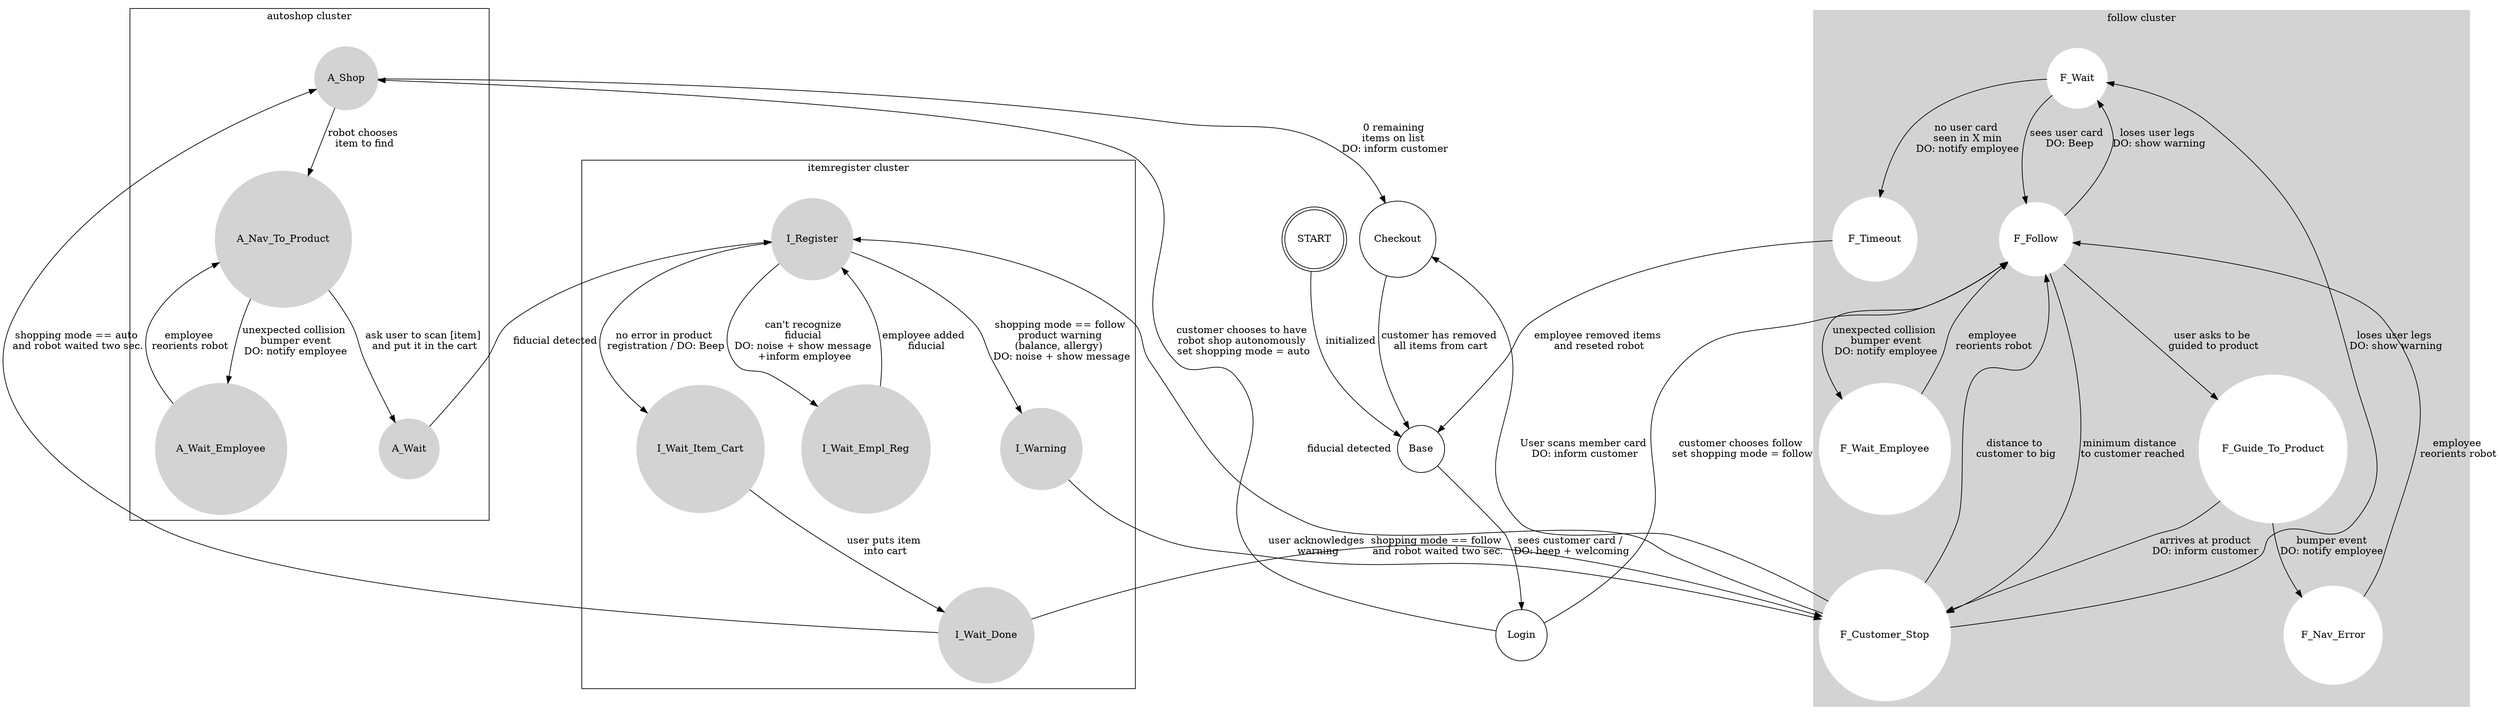 digraph finite_state_machine {
    // VISUAL OPTIONS
    //  splines=line; // force straight line edges

    node [shape = doublecircle]; START; // indicate Base=start state
    node [shape = circle];

    // FOLLOW
    subgraph cluster_follow {
        label = "follow cluster";
        node [style=filled, color=white];
        style=filled;
        color=lightgrey;
        F_Wait -> F_Follow [ label = "sees user card \ \nDO: Beep" ];
        F_Wait -> F_Timeout [ label = "no user card \nseen in X min\nDO: notify employee" ];
        
        F_Follow -> F_Customer_Stop [ label = "minimum distance  \nto customer reached" ]
        F_Follow -> F_Wait [ label = "loses user legs \nDO: show warning" ];
        F_Follow -> F_Guide_To_Product [ label = "user asks to be \nguided to product" ];
        F_Follow -> F_Wait_Employee  [ label = "unexpected collision \nbumper event\nDO: notify employee" ];
        F_Customer_Stop -> F_Follow [ label = "distance to \ncustomer to big"]
        F_Customer_Stop -> F_Wait [ label = "loses user legs \nDO: show warning" ];
        
        F_Guide_To_Product -> F_Nav_Error [ label = "bumper event\nDO: notify employee" ];
        F_Guide_To_Product -> F_Customer_Stop [ label = "arrives at product\nDO: inform customer" ];
        
        F_Nav_Error -> F_Follow [ label = "employee \nreorients robot" ];
        F_Wait_Employee -> F_Follow [ label = "employee \nreorients robot" ];
    }

    // AUTOSHOPPER
    subgraph cluster_autoshop {
        label = "autoshop cluster";
        node [style=filled, color=lightgrey];
        A_Shop -> A_Nav_To_Product [ label = "robot chooses \nitem to find" ];
        A_Nav_To_Product -> A_Wait [ label = "ask user to scan [item] \nand put it in the cart" ];
        A_Nav_To_Product -> A_Wait_Employee [ label = "unexpected collision \nbumper event\nDO: notify employee" ];
        A_Wait_Employee -> A_Nav_To_Product [ label = "employee \nreorients robot" ];
    }
    
    // ITEMDETECTION
    subgraph cluster_itemregister {
        label = "itemregister cluster";
        node [style=filled, color=lightgrey]; 
        F_Customer_Stop -> I_Register [ label = "fiducial detected"]
        A_Wait -> I_Register [ label = "fiducial detected" ];
        I_Register -> I_Wait_Empl_Reg [ label = "can't recognize \nfiducial \nDO: noise + show message \n+inform employee" ];
        I_Wait_Empl_Reg -> I_Register [ label = "employee added \n fiducial" ];
        I_Register -> I_Wait_Item_Cart [ label = "no error in product \nregistration / DO: Beep"]
        I_Wait_Item_Cart -> I_Wait_Done [ label = "user puts item \ninto cart" ];
        I_Register -> I_Warning [ label = "shopping mode == follow \nproduct warning \n(balance, allergy) \ \nDO: noise + show message" ];
        I_Wait_Done -> A_Shop [ label = "shopping mode == auto \nand robot waited two sec." ];
        I_Wait_Done -> F_Customer_Stop [ label = "shopping mode == follow \nand robot waited two sec." ];
        I_Warning -> F_Customer_Stop [ label = "user acknowledges \nwarning" ];
    }
    
    // BASE
    START -> Base [ label = "initialized" ];
    Base -> Login [ label = "sees customer card / \nDO: beep + welcoming" ];
    Login -> F_Follow [ label = "customer chooses follow \nset shopping mode = follow" ];
    Login -> A_Shop [ label = "customer chooses to have \nrobot shop autonomously \nset shopping mode = auto" ];
    F_Customer_Stop -> Checkout [ label = "User scans member card \nDO: inform customer" ];
    A_Shop -> Checkout [ label = "0 remaining \nitems on list \nDO: inform customer" ];
    Checkout -> Base [ label = "customer has removed \nall items from cart" ];
    F_Timeout -> Base [ label = "employee removed items \nand reseted robot" ]
}

